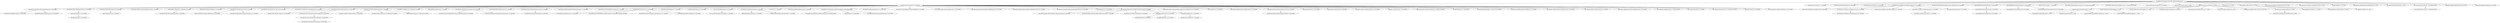 digraph "de.codescape.jira.plugins:scrum-poker:atlassian-plugin:24.01.0" { 
	"de.codescape.jira.plugins:scrum-poker:atlassian-plugin:24.01.0" -> "com.atlassian.jira:jira-api:jar:9.13.0:provided" ; 
	"de.codescape.jira.plugins:scrum-poker:atlassian-plugin:24.01.0" -> "com.atlassian.sal:sal-api:jar:5.1.4:provided" ; 
	"de.codescape.jira.plugins:scrum-poker:atlassian-plugin:24.01.0" -> "com.atlassian.upm:licensing-api:jar:6.4.0:provided" ; 
	"de.codescape.jira.plugins:scrum-poker:atlassian-plugin:24.01.0" -> "com.atlassian.upm:upm-api:jar:6.4.0:provided" ; 
	"de.codescape.jira.plugins:scrum-poker:atlassian-plugin:24.01.0" -> "com.atlassian.activeobjects:activeobjects-plugin:jar:5.0.3:provided" ; 
	"de.codescape.jira.plugins:scrum-poker:atlassian-plugin:24.01.0" -> "com.atlassian.plugin:atlassian-spring-scanner-annotation:jar:3.0.4:provided" ; 
	"de.codescape.jira.plugins:scrum-poker:atlassian-plugin:24.01.0" -> "org.springframework:spring-beans:jar:5.3.30:provided" ; 
	"de.codescape.jira.plugins:scrum-poker:atlassian-plugin:24.01.0" -> "org.springframework:spring-context:jar:5.3.30:provided" ; 
	"de.codescape.jira.plugins:scrum-poker:atlassian-plugin:24.01.0" -> "javax.ws.rs:jsr311-api:jar:1.1.1:provided" ; 
	"de.codescape.jira.plugins:scrum-poker:atlassian-plugin:24.01.0" -> "org.codehaus.jackson:jackson-core-asl:jar:1.9.14-atlassian-6:provided" ; 
	"de.codescape.jira.plugins:scrum-poker:atlassian-plugin:24.01.0" -> "org.codehaus.jackson:jackson-mapper-asl:jar:1.9.14-atlassian-6:provided" ; 
	"de.codescape.jira.plugins:scrum-poker:atlassian-plugin:24.01.0" -> "javax.servlet:javax.servlet-api:jar:4.0.1:provided" ; 
	"de.codescape.jira.plugins:scrum-poker:atlassian-plugin:24.01.0" -> "org.hamcrest:hamcrest-core:jar:1.3:test" ; 
	"de.codescape.jira.plugins:scrum-poker:atlassian-plugin:24.01.0" -> "com.atlassian.jira:jira-tests:jar:9.13.0:test" ; 
	"de.codescape.jira.plugins:scrum-poker:atlassian-plugin:24.01.0" -> "junit:junit:jar:4.13.1:test" ; 
	"de.codescape.jira.plugins:scrum-poker:atlassian-plugin:24.01.0" -> "org.mockito:mockito-core:jar:2.21.0:test" ; 
	"de.codescape.jira.plugins:scrum-poker:atlassian-plugin:24.01.0" -> "net.java.dev.activeobjects:activeobjects-test:jar:5.0.3:test" ; 
	"de.codescape.jira.plugins:scrum-poker:atlassian-plugin:24.01.0" -> "com.atlassian.activeobjects:activeobjects-test:jar:5.0.3:test" ; 
	"de.codescape.jira.plugins:scrum-poker:atlassian-plugin:24.01.0" -> "hsqldb:hsqldb:jar:1.8.0.10:test" ; 
	"de.codescape.jira.plugins:scrum-poker:atlassian-plugin:24.01.0" -> "com.atlassian.profiling:atlassian-profiling-api:jar:4.9.1:test" ; 
	"de.codescape.jira.plugins:scrum-poker:atlassian-plugin:24.01.0" -> "org.apache.lucene:lucene-core:jar:7.3.1:test" ; 
	"de.codescape.jira.plugins:scrum-poker:atlassian-plugin:24.01.0" -> "com.sun.jersey:jersey-client:jar:1.19.5-atlassian-9:test" ; 
	"de.codescape.jira.plugins:scrum-poker:atlassian-plugin:24.01.0" -> "org.apache.logging.log4j:log4j-core:jar:2.20.0:test" ; 
	"de.codescape.jira.plugins:scrum-poker:atlassian-plugin:24.01.0" -> "org.apache.logging.log4j:log4j-api:jar:2.20.0:test" ; 
	"com.atlassian.jira:jira-api:jar:9.13.0:provided" -> "com.atlassian.annotations:atlassian-annotations:jar:4.0.0:provided" ; 
	"com.atlassian.jira:jira-api:jar:9.13.0:provided" -> "com.atlassian.ofbiz:entityengine-share:jar:3.0.9:provided" ; 
	"com.atlassian.jira:jira-api:jar:9.13.0:provided" -> "com.atlassian.ofbiz:entityengine:jar:3.0.9:provided" ; 
	"com.atlassian.jira:jira-api:jar:9.13.0:provided" -> "com.atlassian.collectors:atlassian-collectors-util:jar:1.1:provided" ; 
	"com.atlassian.jira:jira-api:jar:9.13.0:provided" -> "opensymphony:webwork:jar:1.4-atlassian-31:provided" ; 
	"com.atlassian.jira:jira-api:jar:9.13.0:provided" -> "webwork:pell-multipart-request:jar:1.31.0:provided" ; 
	"com.atlassian.jira:jira-api:jar:9.13.0:provided" -> "com.atlassian.core:atlassian-core:jar:8.0.1:provided" ; 
	"com.atlassian.jira:jira-api:jar:9.13.0:provided" -> "com.atlassian.core:atlassian-core-user:jar:8.0.1:provided" ; 
	"com.atlassian.jira:jira-api:jar:9.13.0:provided" -> "com.atlassian.core:atlassian-core-thumbnail:jar:8.0.1:provided" ; 
	"com.atlassian.jira:jira-api:jar:9.13.0:provided" -> "com.atlassian.extras:atlassian-extras:jar:3.4.6:provided" ; 
	"com.atlassian.jira:jira-api:jar:9.13.0:provided" -> "com.atlassian.velocity:atlassian-velocity:jar:1.4:provided" ; 
	"com.atlassian.jira:jira-api:jar:9.13.0:provided" -> "osworkflow:osworkflow:jar:2.9.0-atlassian-1:provided" ; 
	"com.atlassian.jira:jira-api:jar:9.13.0:provided" -> "opensymphony:propertyset:jar:1.5:provided" ; 
	"com.atlassian.jira:jira-api:jar:9.13.0:provided" -> "com.atlassian.cache:atlassian-cache-api:jar:6.0.2:provided" ; 
	"com.atlassian.jira:jira-api:jar:9.13.0:provided" -> "com.atlassian.beehive:beehive-api:jar:5.0.1:provided" ; 
	"com.atlassian.jira:jira-api:jar:9.13.0:provided" -> "com.atlassian.tenancy:atlassian-tenancy-api:jar:4.0.1:provided" ; 
	"com.atlassian.jira:jira-api:jar:9.13.0:provided" -> "com.atlassian.upgrade:upgrade-task-framework-api:jar:2.0.2:provided" ; 
	"com.atlassian.jira:jira-api:jar:9.13.0:provided" -> "com.atlassian.crowd:embedded-crowd-api:jar:5.2.1:provided" ; 
	"com.atlassian.jira:jira-api:jar:9.13.0:provided" -> "com.google.guava:guava:jar:32.1.3-jre:provided" ; 
	"com.atlassian.jira:jira-api:jar:9.13.0:provided" -> "com.atlassian.fugue:fugue:jar:2.7.0:provided" ; 
	"com.atlassian.jira:jira-api:jar:9.13.0:provided" -> "io.atlassian.fugue:fugue:jar:5.0.0:provided" ; 
	"com.atlassian.jira:jira-api:jar:9.13.0:provided" -> "com.sun.mail:jakarta.mail:jar:1.6.7:provided" ; 
	"com.atlassian.jira:jira-api:jar:9.13.0:provided" -> "com.atlassian.mail:atlassian-mail:jar:6.0.1:provided" ; 
	"com.atlassian.jira:jira-api:jar:9.13.0:provided" -> "oro:oro:jar:2.0.7:provided" ; 
	"com.atlassian.jira:jira-api:jar:9.13.0:provided" -> "com.atlassian.applinks:applinks-api:jar:9.1.4:provided" ; 
	"com.atlassian.jira:jira-api:jar:9.13.0:provided" -> "com.google.javascript:closure-compiler-unshaded:jar:v20181008:provided" ; 
	"com.atlassian.jira:jira-api:jar:9.13.0:provided" -> "com.google.protobuf:protobuf-java:jar:3.21.9:provided" ; 
	"com.atlassian.jira:jira-api:jar:9.13.0:provided" -> "com.atlassian.velocity.htmlsafe:velocity-htmlsafe:jar:4.0.2:provided" ; 
	"com.atlassian.jira:jira-api:jar:9.13.0:provided" -> "com.atlassian.plugins:atlassian-plugins-api:jar:7.4.0:provided" ; 
	"com.atlassian.jira:jira-api:jar:9.13.0:provided" -> "com.atlassian.plugins:atlassian-plugins-webfragment:jar:6.0.1:provided" ; 
	"com.atlassian.jira:jira-api:jar:9.13.0:provided" -> "com.atlassian.plugins:atlassian-plugins-webfragment-api:jar:6.0.1:provided" ; 
	"com.atlassian.jira:jira-api:jar:9.13.0:provided" -> "com.atlassian.ozymandias:atlassian-plugin-point-safety:jar:1.0.0:provided" ; 
	"com.atlassian.jira:jira-api:jar:9.13.0:provided" -> "jfree:jfreechart:jar:1.0.13:provided" ; 
	"com.atlassian.jira:jira-api:jar:9.13.0:provided" -> "com.atlassian.plugins:atlassian-plugins-webresource:jar:6.2.0:provided" ; 
	"com.atlassian.jira:jira-api:jar:9.13.0:provided" -> "com.atlassian.plugins:atlassian-plugins-webresource-compiler-gcc:jar:6.2.0:provided" ; 
	"com.atlassian.jira:jira-api:jar:9.13.0:provided" -> "jfree:jcommon:jar:1.0.8:provided" ; 
	"com.atlassian.jira:jira-api:jar:9.13.0:provided" -> "com.atlassian.gadgets:atlassian-gadgets-api:jar:8.1.3:provided" ; 
	"com.atlassian.jira:jira-api:jar:9.13.0:provided" -> "com.atlassian.johnson:atlassian-johnson-core:jar:4.0.1:provided" ; 
	"com.atlassian.jira:jira-api:jar:9.13.0:provided" -> "joda-time:joda-time:jar:2.12.5:provided" ; 
	"com.atlassian.jira:jira-api:jar:9.13.0:provided" -> "commons-lang:commons-lang:jar:2.6:provided" ; 
	"com.atlassian.jira:jira-api:jar:9.13.0:provided" -> "org.apache.commons:commons-lang3:jar:3.13.0:provided" ; 
	"com.atlassian.jira:jira-api:jar:9.13.0:provided" -> "commons-io:commons-io:jar:2.14.0:provided" ; 
	"com.atlassian.jira:jira-api:jar:9.13.0:provided" -> "commons-httpclient:commons-httpclient:jar:3.1-jenkins-3:provided" ; 
	"com.atlassian.jira:jira-api:jar:9.13.0:provided" -> "org.slf4j:slf4j-api:jar:1.7.36:provided" ; 
	"com.atlassian.jira:jira-api:jar:9.13.0:provided" -> "org.apache.logging.log4j:log4j-1.2-api:jar:2.20.0:provided" ; 
	"com.atlassian.jira:jira-api:jar:9.13.0:provided" -> "com.atlassian.profiling:atlassian-profiling:jar:4.9.1:provided" ; 
	"com.atlassian.jira:jira-api:jar:9.13.0:provided" -> "com.atlassian.scheduler:atlassian-scheduler-api:jar:4.1.0:provided" ; 
	"com.atlassian.jira:jira-api:jar:9.13.0:provided" -> "com.atlassian.analytics:analytics-api:jar:8.3.1:provided" ; 
	"com.atlassian.jira:jira-api:jar:9.13.0:provided" -> "com.atlassian.application:atlassian-application-api:jar:2.0.0:provided" ; 
	"com.atlassian.jira:jira-api:jar:9.13.0:provided" -> "javax.validation:validation-api:jar:2.0.1.Final:provided" ; 
	"com.atlassian.jira:jira-api:jar:9.13.0:provided" -> "javax.inject:javax.inject:jar:1:provided" ; 
	"com.atlassian.jira:jira-api:jar:9.13.0:provided" -> "com.atlassian:lucene-extras:jar:7.3.1-atlassian-4:provided" ; 
	"com.atlassian.jira:jira-api:jar:9.13.0:provided" -> "org.dom4j:dom4j:jar:2.1.4:provided" ; 
	"com.atlassian.jira:jira-api:jar:9.13.0:provided" -> "commons-beanutils:commons-beanutils:jar:1.9.4:provided" ; 
	"com.atlassian.annotations:atlassian-annotations:jar:4.0.0:provided" -> "com.google.code.findbugs:jsr305:jar:3.0.0:provided" ; 
	"com.atlassian.annotations:atlassian-annotations:jar:4.0.0:provided" -> "org.checkerframework:checker-qual:jar:3.39.0:provided" ; 
	"com.atlassian.ofbiz:entityengine-share:jar:3.0.9:provided" -> "xerces:xercesImpl:jar:2.12.2:provided" ; 
	"xerces:xercesImpl:jar:2.12.2:provided" -> "xml-apis:xml-apis:jar:1.4.01:provided" ; 
	"com.atlassian.ofbiz:entityengine:jar:3.0.9:provided" -> "javax.transaction:jta:jar:1.1:provided" ; 
	"opensymphony:webwork:jar:1.4-atlassian-31:provided" -> "com.atlassian.html:atlassian-html-encoder:jar:1.5:provided" ; 
	"com.atlassian.core:atlassian-core:jar:8.0.1:provided" -> "commons-collections:commons-collections:jar:3.2.2:provided" ; 
	"com.atlassian.core:atlassian-core:jar:8.0.1:provided" -> "com.atlassian.image:atlassian-image-consumer:jar:1.0.1:provided" ; 
	"com.atlassian.extras:atlassian-extras:jar:3.4.6:provided" -> "commons-codec:commons-codec:jar:1.16.0:provided" ; 
	"com.atlassian.extras:atlassian-extras:jar:3.4.6:provided" -> "com.atlassian.extras:atlassian-extras-key-manager:jar:3.4.6:provided" ; 
	"com.atlassian.extras:atlassian-extras-key-manager:jar:3.4.6:provided" -> "com.atlassian.extras:atlassian-extras-common:jar:3.4.6:provided" ; 
	"com.atlassian.extras:atlassian-extras-common:jar:3.4.6:provided" -> "com.atlassian.extras:atlassian-extras-api:jar:3.4.6:provided" ; 
	"com.atlassian.velocity:atlassian-velocity:jar:1.4:provided" -> "org.apache.commons:commons-text:jar:1.10.0:provided" ; 
	"com.atlassian.velocity:atlassian-velocity:jar:1.4:provided" -> "org.apache.velocity:velocity:jar:1.6.4-atlassian-25:provided" ; 
	"com.atlassian.velocity:atlassian-velocity:jar:1.4:provided" -> "opensymphony:oscore:jar:2.3.0-atlassian-1:provided" ; 
	"com.atlassian.cache:atlassian-cache-api:jar:6.0.2:provided" -> "com.atlassian.instrumentation:atlassian-instrumentation-core:jar:3.0.0:provided" ; 
	"com.atlassian.cache:atlassian-cache-api:jar:6.0.2:provided" -> "io.atlassian.util.concurrent:atlassian-util-concurrent:jar:4.0.1:provided" ; 
	"com.atlassian.tenancy:atlassian-tenancy-api:jar:4.0.1:provided" -> "com.atlassian.event:atlassian-event:jar:5.0.2:provided" ; 
	"com.google.guava:guava:jar:32.1.3-jre:provided" -> "com.google.guava:failureaccess:jar:1.0.1:provided" ; 
	"com.google.guava:guava:jar:32.1.3-jre:provided" -> "com.google.guava:listenablefuture:jar:9999.0-empty-to-avoid-conflict-with-guava:provided" ; 
	"com.google.guava:guava:jar:32.1.3-jre:provided" -> "com.google.errorprone:error_prone_annotations:jar:2.21.1:provided" ; 
	"com.google.guava:guava:jar:32.1.3-jre:provided" -> "com.google.j2objc:j2objc-annotations:jar:2.8:provided" ; 
	"com.sun.mail:jakarta.mail:jar:1.6.7:provided" -> "com.sun.activation:jakarta.activation:jar:1.2.1:provided" ; 
	"com.atlassian.mail:atlassian-mail:jar:6.0.1:provided" -> "jakarta.mail:jakarta.mail-api:jar:1.6.7:provided" ; 
	"com.atlassian.mail:atlassian-mail:jar:6.0.1:provided" -> "jakarta.activation:jakarta.activation-api:jar:1.2.2:provided" ; 
	"com.google.javascript:closure-compiler-unshaded:jar:v20181008:provided" -> "com.google.javascript:closure-compiler-externs:jar:v20181008:provided" ; 
	"com.google.javascript:closure-compiler-unshaded:jar:v20181008:provided" -> "args4j:args4j:jar:2.0.26:provided" ; 
	"com.google.javascript:closure-compiler-unshaded:jar:v20181008:provided" -> "com.google.jsinterop:jsinterop-annotations:jar:1.0.0:provided" ; 
	"com.atlassian.plugins:atlassian-plugins-webresource:jar:6.2.0:provided" -> "com.atlassian.plugins:atlassian-plugins-webresource-api:jar:6.2.0:provided" ; 
	"com.atlassian.plugins:atlassian-plugins-webresource:jar:6.2.0:provided" -> "com.atlassian.plugins:atlassian-plugins-webresource-spi:jar:6.1.1:provided" ; 
	"com.atlassian.plugins:atlassian-plugins-webresource:jar:6.2.0:provided" -> "com.atlassian.sourcemap:sourcemap:jar:2.0.0:provided" ; 
	"com.atlassian.plugins:atlassian-plugins-webresource:jar:6.2.0:provided" -> "org.jgrapht:jgrapht-core:jar:1.5.2:provided" ; 
	"com.atlassian.plugins:atlassian-plugins-webresource:jar:6.2.0:provided" -> "org.jgrapht:jgrapht-io:jar:1.5.2:provided" ; 
	"org.jgrapht:jgrapht-core:jar:1.5.2:provided" -> "org.jheaps:jheaps:jar:0.14:provided" ; 
	"org.jgrapht:jgrapht-core:jar:1.5.2:provided" -> "org.apfloat:apfloat:jar:1.10.1:provided" ; 
	"org.jgrapht:jgrapht-io:jar:1.5.2:provided" -> "org.antlr:antlr4-runtime:jar:4.7.2:provided" ; 
	"com.atlassian.johnson:atlassian-johnson-core:jar:4.0.1:provided" -> "com.atlassian.plugins:atlassian-plugins-servlet:jar:7.4.0:provided" ; 
	"com.atlassian.activeobjects:activeobjects-plugin:jar:5.0.3:provided" -> "net.java.dev.activeobjects:activeobjects:jar:5.0.3:provided" ; 
	"com.atlassian.activeobjects:activeobjects-plugin:jar:5.0.3:provided" -> "com.atlassian.activeobjects:activeobjects-core:jar:5.0.3:provided" ; 
	"com.atlassian.activeobjects:activeobjects-plugin:jar:5.0.3:provided" -> "com.atlassian.activeobjects:activeobjects-dbex:jar:5.2.1:provided" ; 
	"com.atlassian.activeobjects:activeobjects-plugin:jar:5.0.3:provided" -> "org.codehaus.woodstox:woodstox-core-asl:jar:4.4.1:provided" ; 
	"com.atlassian.activeobjects:activeobjects-plugin:jar:5.0.3:provided" -> "com.google.code.gson:gson:jar:2.10.1:provided" ; 
	"com.atlassian.activeobjects:activeobjects-core:jar:5.0.3:provided" -> "com.atlassian.activeobjects:activeobjects-spi:jar:5.0.3:provided" ; 
	"org.codehaus.woodstox:woodstox-core-asl:jar:4.4.1:provided" -> "org.codehaus.woodstox:stax2-api:jar:3.1.4:provided" ; 
	"org.springframework:spring-beans:jar:5.3.30:provided" -> "org.springframework:spring-core:jar:5.3.30:provided" ; 
	"org.springframework:spring-core:jar:5.3.30:provided" -> "org.springframework:spring-jcl:jar:5.3.30:provided" ; 
	"org.springframework:spring-context:jar:5.3.30:provided" -> "org.springframework:spring-aop:jar:5.3.30:provided" ; 
	"org.springframework:spring-context:jar:5.3.30:provided" -> "org.springframework:spring-expression:jar:5.3.30:provided" ; 
	"com.atlassian.jira:jira-tests:jar:9.13.0:test" -> "org.junit.jupiter:junit-jupiter-api:jar:5.7.0:test" ; 
	"com.atlassian.jira:jira-tests:jar:9.13.0:test" -> "org.junit.jupiter:junit-jupiter-engine:jar:5.7.0:test" ; 
	"com.atlassian.jira:jira-tests:jar:9.13.0:test" -> "org.junit.vintage:junit-vintage-engine:jar:5.7.0:test" ; 
	"com.atlassian.jira:jira-tests:jar:9.13.0:test" -> "org.mockito:mockito-junit-jupiter:jar:2.23.0:test" ; 
	"com.atlassian.jira:jira-tests:jar:9.13.0:test" -> "org.junit.jupiter:junit-jupiter-params:jar:5.7.0:test" ; 
	"com.atlassian.jira:jira-tests:jar:9.13.0:test" -> "org.hamcrest:hamcrest-library:jar:1.3:test" ; 
	"com.atlassian.jira:jira-tests:jar:9.13.0:test" -> "mockobjects:mockobjects-jdk1.3-j2ee1.3:jar:0.07:test" ; 
	"com.atlassian.jira:jira-tests:jar:9.13.0:test" -> "com.atlassian.inception:inception:jar:1.25:test" ; 
	"org.junit.jupiter:junit-jupiter-api:jar:5.7.0:test" -> "org.apiguardian:apiguardian-api:jar:1.1.0:test" ; 
	"org.junit.jupiter:junit-jupiter-api:jar:5.7.0:test" -> "org.opentest4j:opentest4j:jar:1.2.0:test" ; 
	"org.junit.jupiter:junit-jupiter-api:jar:5.7.0:test" -> "org.junit.platform:junit-platform-commons:jar:1.7.0:test" ; 
	"org.junit.jupiter:junit-jupiter-engine:jar:5.7.0:test" -> "org.junit.platform:junit-platform-engine:jar:1.7.0:test" ; 
	"com.atlassian.inception:inception:jar:1.25:test" -> "com.atlassian.modzdetector:modz-detector:jar:0.12:test" ; 
	"org.mockito:mockito-core:jar:2.21.0:test" -> "net.bytebuddy:byte-buddy:jar:1.14.10:test" ; 
	"org.mockito:mockito-core:jar:2.21.0:test" -> "net.bytebuddy:byte-buddy-agent:jar:1.8.15:test" ; 
	"org.mockito:mockito-core:jar:2.21.0:test" -> "org.objenesis:objenesis:jar:2.1:test" ; 
	"com.sun.jersey:jersey-client:jar:1.19.5-atlassian-9:test" -> "com.sun.jersey:jersey-core:jar:1.19.5-atlassian-9:test" ; 
 } 